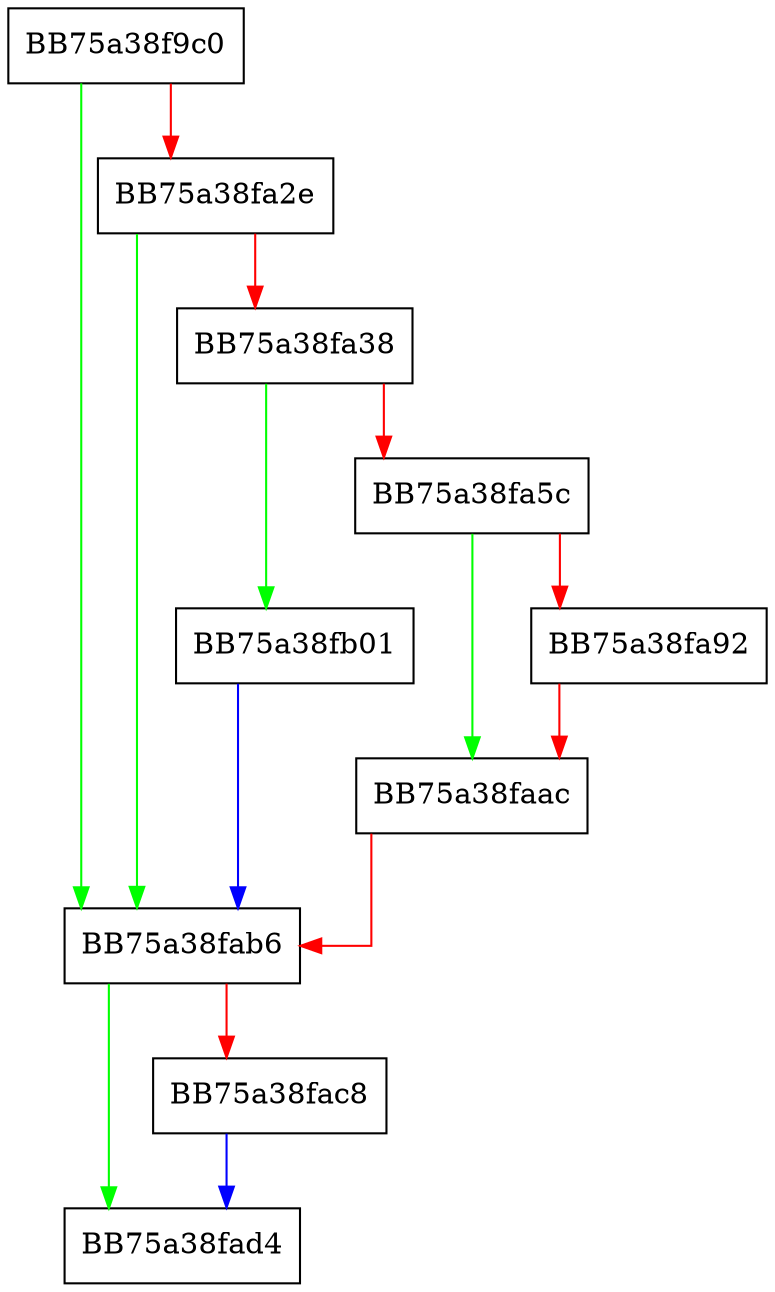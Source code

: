 digraph NTDLL_DLL_VFS_SetAttrib {
  node [shape="box"];
  graph [splines=ortho];
  BB75a38f9c0 -> BB75a38fab6 [color="green"];
  BB75a38f9c0 -> BB75a38fa2e [color="red"];
  BB75a38fa2e -> BB75a38fab6 [color="green"];
  BB75a38fa2e -> BB75a38fa38 [color="red"];
  BB75a38fa38 -> BB75a38fb01 [color="green"];
  BB75a38fa38 -> BB75a38fa5c [color="red"];
  BB75a38fa5c -> BB75a38faac [color="green"];
  BB75a38fa5c -> BB75a38fa92 [color="red"];
  BB75a38fa92 -> BB75a38faac [color="red"];
  BB75a38faac -> BB75a38fab6 [color="red"];
  BB75a38fab6 -> BB75a38fad4 [color="green"];
  BB75a38fab6 -> BB75a38fac8 [color="red"];
  BB75a38fac8 -> BB75a38fad4 [color="blue"];
  BB75a38fb01 -> BB75a38fab6 [color="blue"];
}